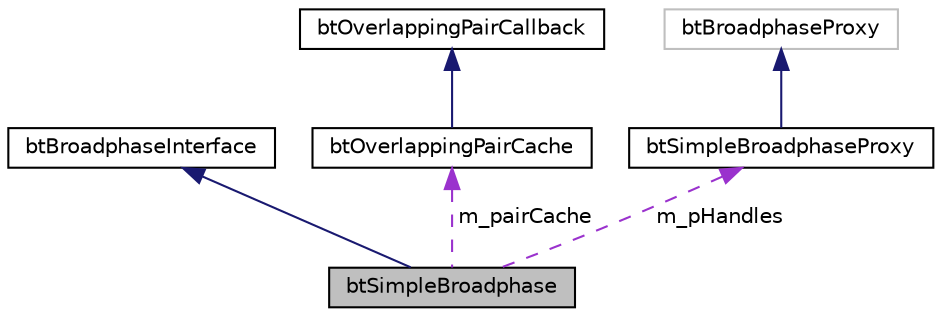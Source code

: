 digraph "btSimpleBroadphase"
{
  edge [fontname="Helvetica",fontsize="10",labelfontname="Helvetica",labelfontsize="10"];
  node [fontname="Helvetica",fontsize="10",shape=record];
  Node1 [label="btSimpleBroadphase",height=0.2,width=0.4,color="black", fillcolor="grey75", style="filled", fontcolor="black"];
  Node2 -> Node1 [dir="back",color="midnightblue",fontsize="10",style="solid"];
  Node2 [label="btBroadphaseInterface",height=0.2,width=0.4,color="black", fillcolor="white", style="filled",URL="$classbt_broadphase_interface.html"];
  Node3 -> Node1 [dir="back",color="darkorchid3",fontsize="10",style="dashed",label=" m_pairCache" ];
  Node3 [label="btOverlappingPairCache",height=0.2,width=0.4,color="black", fillcolor="white", style="filled",URL="$classbt_overlapping_pair_cache.html"];
  Node4 -> Node3 [dir="back",color="midnightblue",fontsize="10",style="solid"];
  Node4 [label="btOverlappingPairCallback",height=0.2,width=0.4,color="black", fillcolor="white", style="filled",URL="$classbt_overlapping_pair_callback.html",tooltip="The btOverlappingPairCallback class is an additional optional broadphase user callback for adding/rem..."];
  Node5 -> Node1 [dir="back",color="darkorchid3",fontsize="10",style="dashed",label=" m_pHandles" ];
  Node5 [label="btSimpleBroadphaseProxy",height=0.2,width=0.4,color="black", fillcolor="white", style="filled",URL="$structbt_simple_broadphase_proxy.html"];
  Node6 -> Node5 [dir="back",color="midnightblue",fontsize="10",style="solid"];
  Node6 [label="btBroadphaseProxy",height=0.2,width=0.4,color="grey75", fillcolor="white", style="filled"];
}
